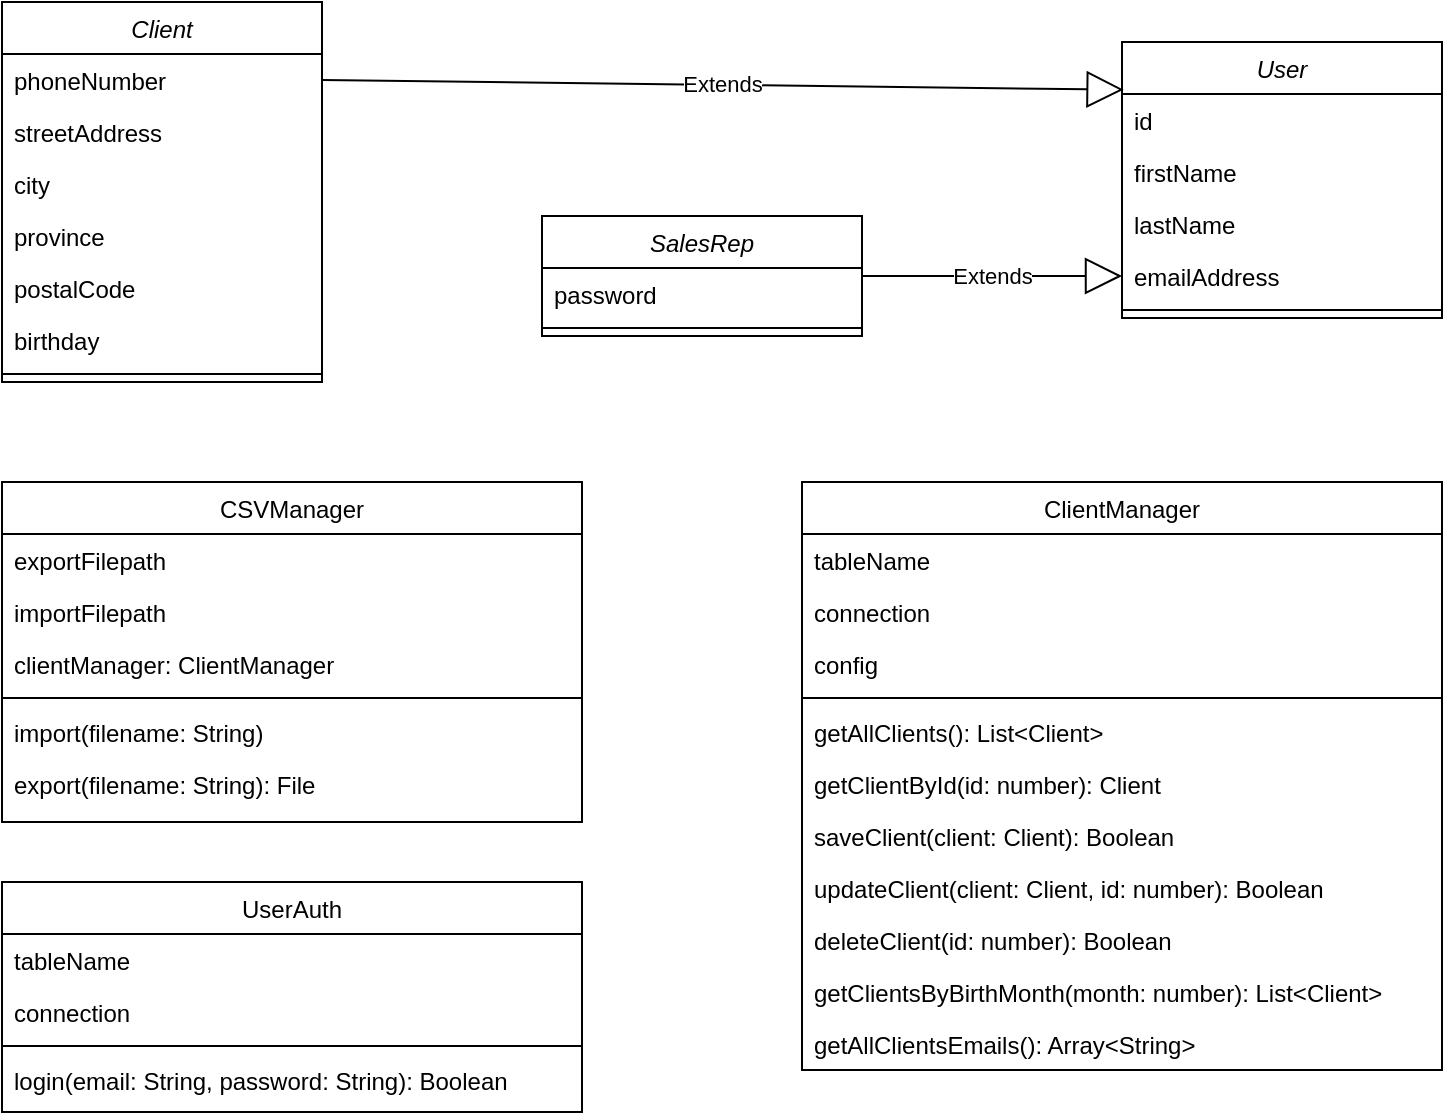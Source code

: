 <mxfile version="16.6.2" type="device"><diagram id="C5RBs43oDa-KdzZeNtuy" name="Page-1"><mxGraphModel dx="1422" dy="727" grid="1" gridSize="10" guides="1" tooltips="1" connect="1" arrows="1" fold="1" page="1" pageScale="1" pageWidth="827" pageHeight="1169" math="0" shadow="0"><root><mxCell id="WIyWlLk6GJQsqaUBKTNV-0"/><mxCell id="WIyWlLk6GJQsqaUBKTNV-1" parent="WIyWlLk6GJQsqaUBKTNV-0"/><mxCell id="zkfFHV4jXpPFQw0GAbJ--0" value="Client" style="swimlane;fontStyle=2;align=center;verticalAlign=top;childLayout=stackLayout;horizontal=1;startSize=26;horizontalStack=0;resizeParent=1;resizeLast=0;collapsible=1;marginBottom=0;rounded=0;shadow=0;strokeWidth=1;" parent="WIyWlLk6GJQsqaUBKTNV-1" vertex="1"><mxGeometry x="50" y="50" width="160" height="190" as="geometry"><mxRectangle x="230" y="140" width="160" height="26" as="alternateBounds"/></mxGeometry></mxCell><mxCell id="zkfFHV4jXpPFQw0GAbJ--2" value="phoneNumber" style="text;align=left;verticalAlign=top;spacingLeft=4;spacingRight=4;overflow=hidden;rotatable=0;points=[[0,0.5],[1,0.5]];portConstraint=eastwest;rounded=0;shadow=0;html=0;" parent="zkfFHV4jXpPFQw0GAbJ--0" vertex="1"><mxGeometry y="26" width="160" height="26" as="geometry"/></mxCell><mxCell id="3QMlPxjjzEn35wdG0bZv-1" value="streetAddress" style="text;align=left;verticalAlign=top;spacingLeft=4;spacingRight=4;overflow=hidden;rotatable=0;points=[[0,0.5],[1,0.5]];portConstraint=eastwest;" parent="zkfFHV4jXpPFQw0GAbJ--0" vertex="1"><mxGeometry y="52" width="160" height="26" as="geometry"/></mxCell><mxCell id="3QMlPxjjzEn35wdG0bZv-2" value="city" style="text;align=left;verticalAlign=top;spacingLeft=4;spacingRight=4;overflow=hidden;rotatable=0;points=[[0,0.5],[1,0.5]];portConstraint=eastwest;" parent="zkfFHV4jXpPFQw0GAbJ--0" vertex="1"><mxGeometry y="78" width="160" height="26" as="geometry"/></mxCell><mxCell id="3QMlPxjjzEn35wdG0bZv-3" value="province" style="text;align=left;verticalAlign=top;spacingLeft=4;spacingRight=4;overflow=hidden;rotatable=0;points=[[0,0.5],[1,0.5]];portConstraint=eastwest;" parent="zkfFHV4jXpPFQw0GAbJ--0" vertex="1"><mxGeometry y="104" width="160" height="26" as="geometry"/></mxCell><mxCell id="zkfFHV4jXpPFQw0GAbJ--5" value="postalCode" style="text;align=left;verticalAlign=top;spacingLeft=4;spacingRight=4;overflow=hidden;rotatable=0;points=[[0,0.5],[1,0.5]];portConstraint=eastwest;" parent="zkfFHV4jXpPFQw0GAbJ--0" vertex="1"><mxGeometry y="130" width="160" height="26" as="geometry"/></mxCell><mxCell id="3QMlPxjjzEn35wdG0bZv-4" value="birthday" style="text;align=left;verticalAlign=top;spacingLeft=4;spacingRight=4;overflow=hidden;rotatable=0;points=[[0,0.5],[1,0.5]];portConstraint=eastwest;" parent="zkfFHV4jXpPFQw0GAbJ--0" vertex="1"><mxGeometry y="156" width="160" height="26" as="geometry"/></mxCell><mxCell id="zkfFHV4jXpPFQw0GAbJ--4" value="" style="line;html=1;strokeWidth=1;align=left;verticalAlign=middle;spacingTop=-1;spacingLeft=3;spacingRight=3;rotatable=0;labelPosition=right;points=[];portConstraint=eastwest;" parent="zkfFHV4jXpPFQw0GAbJ--0" vertex="1"><mxGeometry y="182" width="160" height="8" as="geometry"/></mxCell><mxCell id="3QMlPxjjzEn35wdG0bZv-5" value="User" style="swimlane;fontStyle=2;align=center;verticalAlign=top;childLayout=stackLayout;horizontal=1;startSize=26;horizontalStack=0;resizeParent=1;resizeLast=0;collapsible=1;marginBottom=0;rounded=0;shadow=0;strokeWidth=1;" parent="WIyWlLk6GJQsqaUBKTNV-1" vertex="1"><mxGeometry x="610" y="70" width="160" height="138" as="geometry"><mxRectangle x="230" y="140" width="160" height="26" as="alternateBounds"/></mxGeometry></mxCell><mxCell id="3QMlPxjjzEn35wdG0bZv-29" value="id" style="text;align=left;verticalAlign=top;spacingLeft=4;spacingRight=4;overflow=hidden;rotatable=0;points=[[0,0.5],[1,0.5]];portConstraint=eastwest;rounded=0;shadow=0;html=0;" parent="3QMlPxjjzEn35wdG0bZv-5" vertex="1"><mxGeometry y="26" width="160" height="26" as="geometry"/></mxCell><mxCell id="3QMlPxjjzEn35wdG0bZv-6" value="firstName" style="text;align=left;verticalAlign=top;spacingLeft=4;spacingRight=4;overflow=hidden;rotatable=0;points=[[0,0.5],[1,0.5]];portConstraint=eastwest;" parent="3QMlPxjjzEn35wdG0bZv-5" vertex="1"><mxGeometry y="52" width="160" height="26" as="geometry"/></mxCell><mxCell id="3QMlPxjjzEn35wdG0bZv-7" value="lastName" style="text;align=left;verticalAlign=top;spacingLeft=4;spacingRight=4;overflow=hidden;rotatable=0;points=[[0,0.5],[1,0.5]];portConstraint=eastwest;" parent="3QMlPxjjzEn35wdG0bZv-5" vertex="1"><mxGeometry y="78" width="160" height="26" as="geometry"/></mxCell><mxCell id="3QMlPxjjzEn35wdG0bZv-9" value="emailAddress" style="text;align=left;verticalAlign=top;spacingLeft=4;spacingRight=4;overflow=hidden;rotatable=0;points=[[0,0.5],[1,0.5]];portConstraint=eastwest;rounded=0;shadow=0;html=0;" parent="3QMlPxjjzEn35wdG0bZv-5" vertex="1"><mxGeometry y="104" width="160" height="26" as="geometry"/></mxCell><mxCell id="3QMlPxjjzEn35wdG0bZv-15" value="" style="line;html=1;strokeWidth=1;align=left;verticalAlign=middle;spacingTop=-1;spacingLeft=3;spacingRight=3;rotatable=0;labelPosition=right;points=[];portConstraint=eastwest;" parent="3QMlPxjjzEn35wdG0bZv-5" vertex="1"><mxGeometry y="130" width="160" height="8" as="geometry"/></mxCell><mxCell id="3QMlPxjjzEn35wdG0bZv-16" value="SalesRep" style="swimlane;fontStyle=2;align=center;verticalAlign=top;childLayout=stackLayout;horizontal=1;startSize=26;horizontalStack=0;resizeParent=1;resizeLast=0;collapsible=1;marginBottom=0;rounded=0;shadow=0;strokeWidth=1;" parent="WIyWlLk6GJQsqaUBKTNV-1" vertex="1"><mxGeometry x="320" y="157" width="160" height="60" as="geometry"><mxRectangle x="230" y="140" width="160" height="26" as="alternateBounds"/></mxGeometry></mxCell><mxCell id="3QMlPxjjzEn35wdG0bZv-18" value="password" style="text;align=left;verticalAlign=top;spacingLeft=4;spacingRight=4;overflow=hidden;rotatable=0;points=[[0,0.5],[1,0.5]];portConstraint=eastwest;" parent="3QMlPxjjzEn35wdG0bZv-16" vertex="1"><mxGeometry y="26" width="160" height="26" as="geometry"/></mxCell><mxCell id="3QMlPxjjzEn35wdG0bZv-26" value="" style="line;html=1;strokeWidth=1;align=left;verticalAlign=middle;spacingTop=-1;spacingLeft=3;spacingRight=3;rotatable=0;labelPosition=right;points=[];portConstraint=eastwest;" parent="3QMlPxjjzEn35wdG0bZv-16" vertex="1"><mxGeometry y="52" width="160" height="8" as="geometry"/></mxCell><mxCell id="3QMlPxjjzEn35wdG0bZv-27" value="Extends" style="endArrow=block;endSize=16;endFill=0;html=1;rounded=0;exitX=1;exitY=0.5;exitDx=0;exitDy=0;entryX=0.005;entryY=0.173;entryDx=0;entryDy=0;entryPerimeter=0;" parent="WIyWlLk6GJQsqaUBKTNV-1" source="zkfFHV4jXpPFQw0GAbJ--2" target="3QMlPxjjzEn35wdG0bZv-5" edge="1"><mxGeometry width="160" relative="1" as="geometry"><mxPoint x="250" y="210" as="sourcePoint"/><mxPoint x="410" y="210" as="targetPoint"/></mxGeometry></mxCell><mxCell id="3QMlPxjjzEn35wdG0bZv-28" value="Extends" style="endArrow=block;endSize=16;endFill=0;html=1;rounded=0;exitX=1;exitY=0.5;exitDx=0;exitDy=0;entryX=0;entryY=0.5;entryDx=0;entryDy=0;" parent="WIyWlLk6GJQsqaUBKTNV-1" source="3QMlPxjjzEn35wdG0bZv-16" target="3QMlPxjjzEn35wdG0bZv-9" edge="1"><mxGeometry width="160" relative="1" as="geometry"><mxPoint x="550" y="230" as="sourcePoint"/><mxPoint x="710" y="230" as="targetPoint"/></mxGeometry></mxCell><mxCell id="3QMlPxjjzEn35wdG0bZv-34" value="CSVManager" style="swimlane;fontStyle=0;align=center;verticalAlign=top;childLayout=stackLayout;horizontal=1;startSize=26;horizontalStack=0;resizeParent=1;resizeLast=0;collapsible=1;marginBottom=0;rounded=0;shadow=0;strokeWidth=1;" parent="WIyWlLk6GJQsqaUBKTNV-1" vertex="1"><mxGeometry x="50" y="290" width="290" height="170" as="geometry"><mxRectangle x="130" y="380" width="160" height="26" as="alternateBounds"/></mxGeometry></mxCell><mxCell id="3QMlPxjjzEn35wdG0bZv-35" value="exportFilepath" style="text;align=left;verticalAlign=top;spacingLeft=4;spacingRight=4;overflow=hidden;rotatable=0;points=[[0,0.5],[1,0.5]];portConstraint=eastwest;rounded=0;shadow=0;html=0;" parent="3QMlPxjjzEn35wdG0bZv-34" vertex="1"><mxGeometry y="26" width="290" height="26" as="geometry"/></mxCell><mxCell id="3QMlPxjjzEn35wdG0bZv-36" value="importFilepath" style="text;align=left;verticalAlign=top;spacingLeft=4;spacingRight=4;overflow=hidden;rotatable=0;points=[[0,0.5],[1,0.5]];portConstraint=eastwest;rounded=0;shadow=0;html=0;" parent="3QMlPxjjzEn35wdG0bZv-34" vertex="1"><mxGeometry y="52" width="290" height="26" as="geometry"/></mxCell><mxCell id="3QMlPxjjzEn35wdG0bZv-42" value="clientManager: ClientManager" style="text;align=left;verticalAlign=top;spacingLeft=4;spacingRight=4;overflow=hidden;rotatable=0;points=[[0,0.5],[1,0.5]];portConstraint=eastwest;rounded=0;shadow=0;html=0;" parent="3QMlPxjjzEn35wdG0bZv-34" vertex="1"><mxGeometry y="78" width="290" height="26" as="geometry"/></mxCell><mxCell id="3QMlPxjjzEn35wdG0bZv-38" value="" style="line;html=1;strokeWidth=1;align=left;verticalAlign=middle;spacingTop=-1;spacingLeft=3;spacingRight=3;rotatable=0;labelPosition=right;points=[];portConstraint=eastwest;" parent="3QMlPxjjzEn35wdG0bZv-34" vertex="1"><mxGeometry y="104" width="290" height="8" as="geometry"/></mxCell><mxCell id="3QMlPxjjzEn35wdG0bZv-39" value="import(filename: String)" style="text;align=left;verticalAlign=top;spacingLeft=4;spacingRight=4;overflow=hidden;rotatable=0;points=[[0,0.5],[1,0.5]];portConstraint=eastwest;fontStyle=0" parent="3QMlPxjjzEn35wdG0bZv-34" vertex="1"><mxGeometry y="112" width="290" height="26" as="geometry"/></mxCell><mxCell id="3QMlPxjjzEn35wdG0bZv-40" value="export(filename: String): File" style="text;align=left;verticalAlign=top;spacingLeft=4;spacingRight=4;overflow=hidden;rotatable=0;points=[[0,0.5],[1,0.5]];portConstraint=eastwest;fontStyle=0" parent="3QMlPxjjzEn35wdG0bZv-34" vertex="1"><mxGeometry y="138" width="290" height="26" as="geometry"/></mxCell><mxCell id="3QMlPxjjzEn35wdG0bZv-45" value="ClientManager" style="swimlane;fontStyle=0;align=center;verticalAlign=top;childLayout=stackLayout;horizontal=1;startSize=26;horizontalStack=0;resizeParent=1;resizeLast=0;collapsible=1;marginBottom=0;rounded=0;shadow=0;strokeWidth=1;" parent="WIyWlLk6GJQsqaUBKTNV-1" vertex="1"><mxGeometry x="450" y="290" width="320" height="294" as="geometry"><mxRectangle x="130" y="380" width="160" height="26" as="alternateBounds"/></mxGeometry></mxCell><mxCell id="3QMlPxjjzEn35wdG0bZv-49" value="tableName" style="text;align=left;verticalAlign=top;spacingLeft=4;spacingRight=4;overflow=hidden;rotatable=0;points=[[0,0.5],[1,0.5]];portConstraint=eastwest;rounded=0;shadow=0;html=0;" parent="3QMlPxjjzEn35wdG0bZv-45" vertex="1"><mxGeometry y="26" width="320" height="26" as="geometry"/></mxCell><mxCell id="3QMlPxjjzEn35wdG0bZv-51" value="connection" style="text;align=left;verticalAlign=top;spacingLeft=4;spacingRight=4;overflow=hidden;rotatable=0;points=[[0,0.5],[1,0.5]];portConstraint=eastwest;rounded=0;shadow=0;html=0;" parent="3QMlPxjjzEn35wdG0bZv-45" vertex="1"><mxGeometry y="52" width="320" height="26" as="geometry"/></mxCell><mxCell id="IB7QdPFRutxdM-uwyqBO-0" value="config" style="text;align=left;verticalAlign=top;spacingLeft=4;spacingRight=4;overflow=hidden;rotatable=0;points=[[0,0.5],[1,0.5]];portConstraint=eastwest;rounded=0;shadow=0;html=0;" vertex="1" parent="3QMlPxjjzEn35wdG0bZv-45"><mxGeometry y="78" width="320" height="26" as="geometry"/></mxCell><mxCell id="3QMlPxjjzEn35wdG0bZv-52" value="" style="line;html=1;strokeWidth=1;align=left;verticalAlign=middle;spacingTop=-1;spacingLeft=3;spacingRight=3;rotatable=0;labelPosition=right;points=[];portConstraint=eastwest;" parent="3QMlPxjjzEn35wdG0bZv-45" vertex="1"><mxGeometry y="104" width="320" height="8" as="geometry"/></mxCell><mxCell id="3QMlPxjjzEn35wdG0bZv-53" value="getAllClients(): List&lt;Client&gt;" style="text;align=left;verticalAlign=top;spacingLeft=4;spacingRight=4;overflow=hidden;rotatable=0;points=[[0,0.5],[1,0.5]];portConstraint=eastwest;fontStyle=0" parent="3QMlPxjjzEn35wdG0bZv-45" vertex="1"><mxGeometry y="112" width="320" height="26" as="geometry"/></mxCell><mxCell id="3QMlPxjjzEn35wdG0bZv-58" value="getClientById(id: number): Client" style="text;align=left;verticalAlign=top;spacingLeft=4;spacingRight=4;overflow=hidden;rotatable=0;points=[[0,0.5],[1,0.5]];portConstraint=eastwest;fontStyle=0" parent="3QMlPxjjzEn35wdG0bZv-45" vertex="1"><mxGeometry y="138" width="320" height="26" as="geometry"/></mxCell><mxCell id="3QMlPxjjzEn35wdG0bZv-54" value="saveClient(client: Client): Boolean" style="text;align=left;verticalAlign=top;spacingLeft=4;spacingRight=4;overflow=hidden;rotatable=0;points=[[0,0.5],[1,0.5]];portConstraint=eastwest;fontStyle=0" parent="3QMlPxjjzEn35wdG0bZv-45" vertex="1"><mxGeometry y="164" width="320" height="26" as="geometry"/></mxCell><mxCell id="3QMlPxjjzEn35wdG0bZv-55" value="updateClient(client: Client, id: number): Boolean" style="text;align=left;verticalAlign=top;spacingLeft=4;spacingRight=4;overflow=hidden;rotatable=0;points=[[0,0.5],[1,0.5]];portConstraint=eastwest;fontStyle=0" parent="3QMlPxjjzEn35wdG0bZv-45" vertex="1"><mxGeometry y="190" width="320" height="26" as="geometry"/></mxCell><mxCell id="3QMlPxjjzEn35wdG0bZv-56" value="deleteClient(id: number): Boolean" style="text;align=left;verticalAlign=top;spacingLeft=4;spacingRight=4;overflow=hidden;rotatable=0;points=[[0,0.5],[1,0.5]];portConstraint=eastwest;fontStyle=0" parent="3QMlPxjjzEn35wdG0bZv-45" vertex="1"><mxGeometry y="216" width="320" height="26" as="geometry"/></mxCell><mxCell id="3QMlPxjjzEn35wdG0bZv-57" value="getClientsByBirthMonth(month: number): List&lt;Client&gt;" style="text;align=left;verticalAlign=top;spacingLeft=4;spacingRight=4;overflow=hidden;rotatable=0;points=[[0,0.5],[1,0.5]];portConstraint=eastwest;fontStyle=0" parent="3QMlPxjjzEn35wdG0bZv-45" vertex="1"><mxGeometry y="242" width="320" height="26" as="geometry"/></mxCell><mxCell id="IB7QdPFRutxdM-uwyqBO-1" value="getAllClientsEmails(): Array&lt;String&gt;" style="text;align=left;verticalAlign=top;spacingLeft=4;spacingRight=4;overflow=hidden;rotatable=0;points=[[0,0.5],[1,0.5]];portConstraint=eastwest;fontStyle=0" vertex="1" parent="3QMlPxjjzEn35wdG0bZv-45"><mxGeometry y="268" width="320" height="26" as="geometry"/></mxCell><mxCell id="3QMlPxjjzEn35wdG0bZv-59" value="UserAuth" style="swimlane;fontStyle=0;align=center;verticalAlign=top;childLayout=stackLayout;horizontal=1;startSize=26;horizontalStack=0;resizeParent=1;resizeLast=0;collapsible=1;marginBottom=0;rounded=0;shadow=0;strokeWidth=1;" parent="WIyWlLk6GJQsqaUBKTNV-1" vertex="1"><mxGeometry x="50" y="490" width="290" height="115" as="geometry"><mxRectangle x="130" y="380" width="160" height="26" as="alternateBounds"/></mxGeometry></mxCell><mxCell id="3QMlPxjjzEn35wdG0bZv-60" value="tableName" style="text;align=left;verticalAlign=top;spacingLeft=4;spacingRight=4;overflow=hidden;rotatable=0;points=[[0,0.5],[1,0.5]];portConstraint=eastwest;rounded=0;shadow=0;html=0;" parent="3QMlPxjjzEn35wdG0bZv-59" vertex="1"><mxGeometry y="26" width="290" height="26" as="geometry"/></mxCell><mxCell id="3QMlPxjjzEn35wdG0bZv-61" value="connection" style="text;align=left;verticalAlign=top;spacingLeft=4;spacingRight=4;overflow=hidden;rotatable=0;points=[[0,0.5],[1,0.5]];portConstraint=eastwest;rounded=0;shadow=0;html=0;" parent="3QMlPxjjzEn35wdG0bZv-59" vertex="1"><mxGeometry y="52" width="290" height="26" as="geometry"/></mxCell><mxCell id="3QMlPxjjzEn35wdG0bZv-63" value="" style="line;html=1;strokeWidth=1;align=left;verticalAlign=middle;spacingTop=-1;spacingLeft=3;spacingRight=3;rotatable=0;labelPosition=right;points=[];portConstraint=eastwest;" parent="3QMlPxjjzEn35wdG0bZv-59" vertex="1"><mxGeometry y="78" width="290" height="8" as="geometry"/></mxCell><mxCell id="3QMlPxjjzEn35wdG0bZv-62" value="login(email: String, password: String): Boolean" style="text;align=left;verticalAlign=top;spacingLeft=4;spacingRight=4;overflow=hidden;rotatable=0;points=[[0,0.5],[1,0.5]];portConstraint=eastwest;rounded=0;shadow=0;html=0;" parent="3QMlPxjjzEn35wdG0bZv-59" vertex="1"><mxGeometry y="86" width="290" height="26" as="geometry"/></mxCell></root></mxGraphModel></diagram></mxfile>
